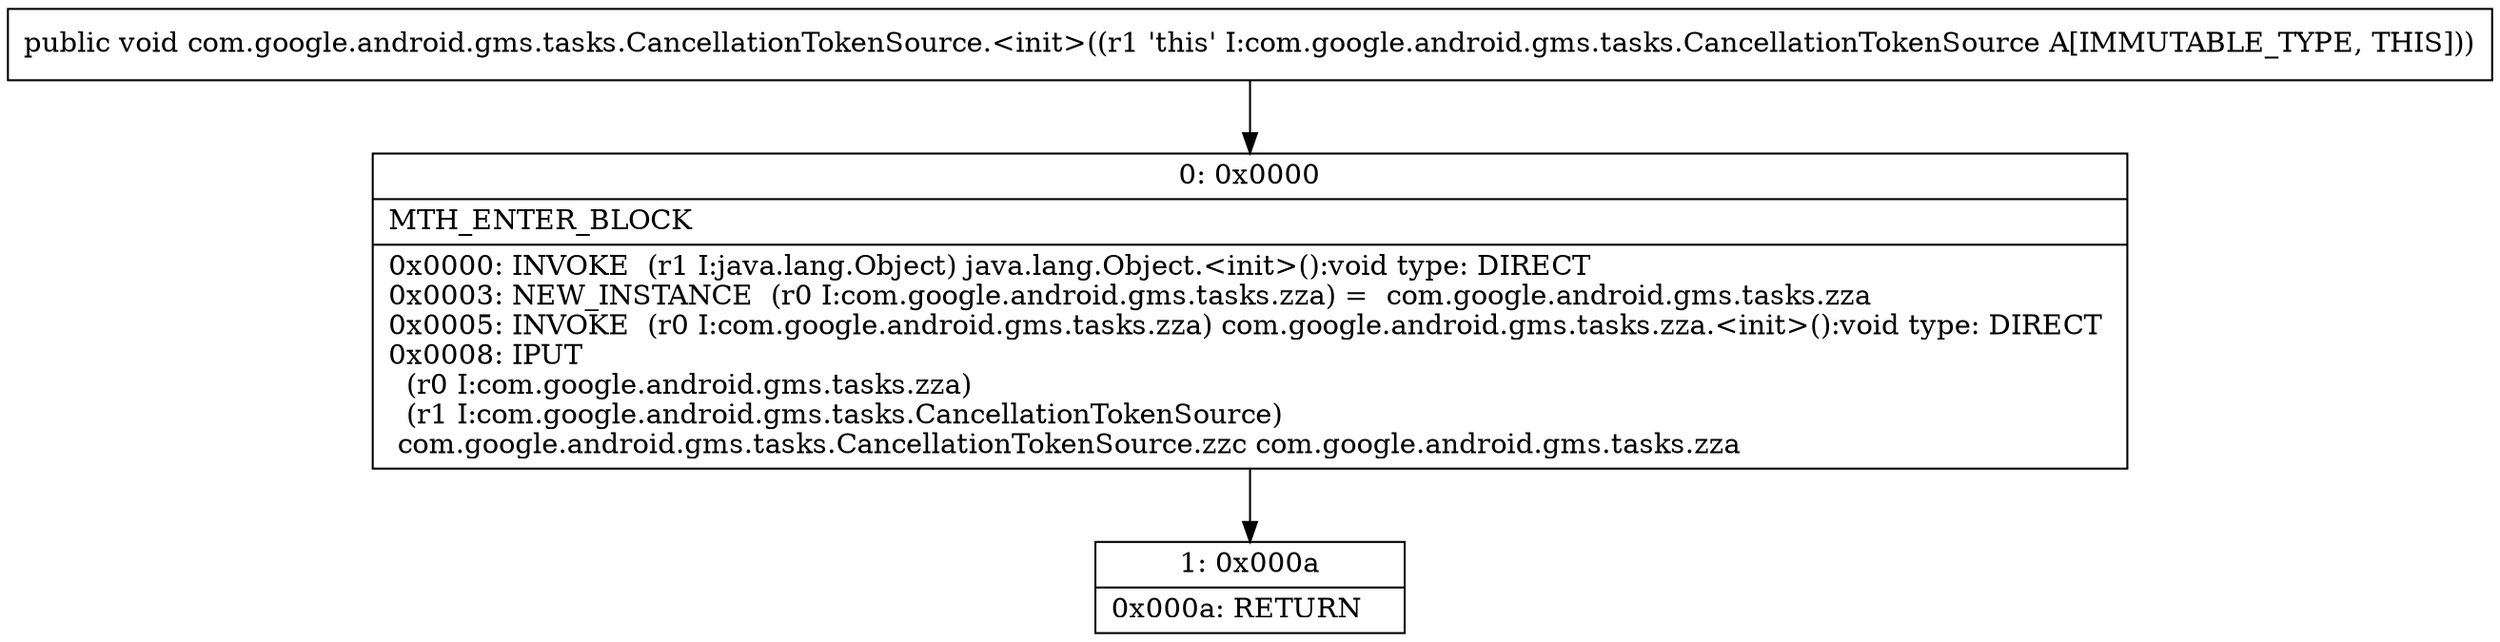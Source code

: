 digraph "CFG forcom.google.android.gms.tasks.CancellationTokenSource.\<init\>()V" {
Node_0 [shape=record,label="{0\:\ 0x0000|MTH_ENTER_BLOCK\l|0x0000: INVOKE  (r1 I:java.lang.Object) java.lang.Object.\<init\>():void type: DIRECT \l0x0003: NEW_INSTANCE  (r0 I:com.google.android.gms.tasks.zza) =  com.google.android.gms.tasks.zza \l0x0005: INVOKE  (r0 I:com.google.android.gms.tasks.zza) com.google.android.gms.tasks.zza.\<init\>():void type: DIRECT \l0x0008: IPUT  \l  (r0 I:com.google.android.gms.tasks.zza)\l  (r1 I:com.google.android.gms.tasks.CancellationTokenSource)\l com.google.android.gms.tasks.CancellationTokenSource.zzc com.google.android.gms.tasks.zza \l}"];
Node_1 [shape=record,label="{1\:\ 0x000a|0x000a: RETURN   \l}"];
MethodNode[shape=record,label="{public void com.google.android.gms.tasks.CancellationTokenSource.\<init\>((r1 'this' I:com.google.android.gms.tasks.CancellationTokenSource A[IMMUTABLE_TYPE, THIS])) }"];
MethodNode -> Node_0;
Node_0 -> Node_1;
}

